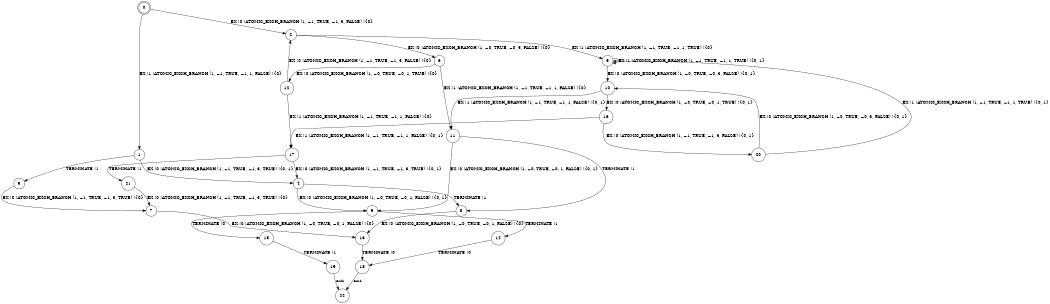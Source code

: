 digraph BCG {
size = "7, 10.5";
center = TRUE;
node [shape = circle];
0 [peripheries = 2];
0 -> 1 [label = "EX !1 !ATOMIC_EXCH_BRANCH (1, +1, TRUE, +1, 1, FALSE) !{0}"];
0 -> 2 [label = "EX !0 !ATOMIC_EXCH_BRANCH (1, +1, TRUE, +1, 3, FALSE) !{0}"];
1 -> 3 [label = "TERMINATE !1"];
1 -> 4 [label = "EX !0 !ATOMIC_EXCH_BRANCH (1, +1, TRUE, +1, 3, TRUE) !{0, 1}"];
2 -> 5 [label = "EX !1 !ATOMIC_EXCH_BRANCH (1, +1, TRUE, +1, 1, TRUE) !{0}"];
2 -> 6 [label = "EX !0 !ATOMIC_EXCH_BRANCH (1, +0, TRUE, +0, 3, FALSE) !{0}"];
3 -> 7 [label = "EX !0 !ATOMIC_EXCH_BRANCH (1, +1, TRUE, +1, 3, TRUE) !{0}"];
4 -> 8 [label = "TERMINATE !1"];
4 -> 9 [label = "EX !0 !ATOMIC_EXCH_BRANCH (1, +0, TRUE, +0, 1, FALSE) !{0, 1}"];
5 -> 5 [label = "EX !1 !ATOMIC_EXCH_BRANCH (1, +1, TRUE, +1, 1, TRUE) !{0, 1}"];
5 -> 10 [label = "EX !0 !ATOMIC_EXCH_BRANCH (1, +0, TRUE, +0, 3, FALSE) !{0, 1}"];
6 -> 11 [label = "EX !1 !ATOMIC_EXCH_BRANCH (1, +1, TRUE, +1, 1, FALSE) !{0}"];
6 -> 12 [label = "EX !0 !ATOMIC_EXCH_BRANCH (1, +0, TRUE, +0, 1, TRUE) !{0}"];
7 -> 13 [label = "EX !0 !ATOMIC_EXCH_BRANCH (1, +0, TRUE, +0, 1, FALSE) !{0}"];
8 -> 13 [label = "EX !0 !ATOMIC_EXCH_BRANCH (1, +0, TRUE, +0, 1, FALSE) !{0}"];
9 -> 14 [label = "TERMINATE !1"];
9 -> 15 [label = "TERMINATE !0"];
10 -> 11 [label = "EX !1 !ATOMIC_EXCH_BRANCH (1, +1, TRUE, +1, 1, FALSE) !{0, 1}"];
10 -> 16 [label = "EX !0 !ATOMIC_EXCH_BRANCH (1, +0, TRUE, +0, 1, TRUE) !{0, 1}"];
11 -> 8 [label = "TERMINATE !1"];
11 -> 9 [label = "EX !0 !ATOMIC_EXCH_BRANCH (1, +0, TRUE, +0, 1, FALSE) !{0, 1}"];
12 -> 17 [label = "EX !1 !ATOMIC_EXCH_BRANCH (1, +1, TRUE, +1, 1, FALSE) !{0}"];
12 -> 2 [label = "EX !0 !ATOMIC_EXCH_BRANCH (1, +1, TRUE, +1, 3, FALSE) !{0}"];
13 -> 18 [label = "TERMINATE !0"];
14 -> 18 [label = "TERMINATE !0"];
15 -> 19 [label = "TERMINATE !1"];
16 -> 17 [label = "EX !1 !ATOMIC_EXCH_BRANCH (1, +1, TRUE, +1, 1, FALSE) !{0, 1}"];
16 -> 20 [label = "EX !0 !ATOMIC_EXCH_BRANCH (1, +1, TRUE, +1, 3, FALSE) !{0, 1}"];
17 -> 21 [label = "TERMINATE !1"];
17 -> 4 [label = "EX !0 !ATOMIC_EXCH_BRANCH (1, +1, TRUE, +1, 3, TRUE) !{0, 1}"];
18 -> 22 [label = "exit"];
19 -> 22 [label = "exit"];
20 -> 5 [label = "EX !1 !ATOMIC_EXCH_BRANCH (1, +1, TRUE, +1, 1, TRUE) !{0, 1}"];
20 -> 10 [label = "EX !0 !ATOMIC_EXCH_BRANCH (1, +0, TRUE, +0, 3, FALSE) !{0, 1}"];
21 -> 7 [label = "EX !0 !ATOMIC_EXCH_BRANCH (1, +1, TRUE, +1, 3, TRUE) !{0}"];
}
